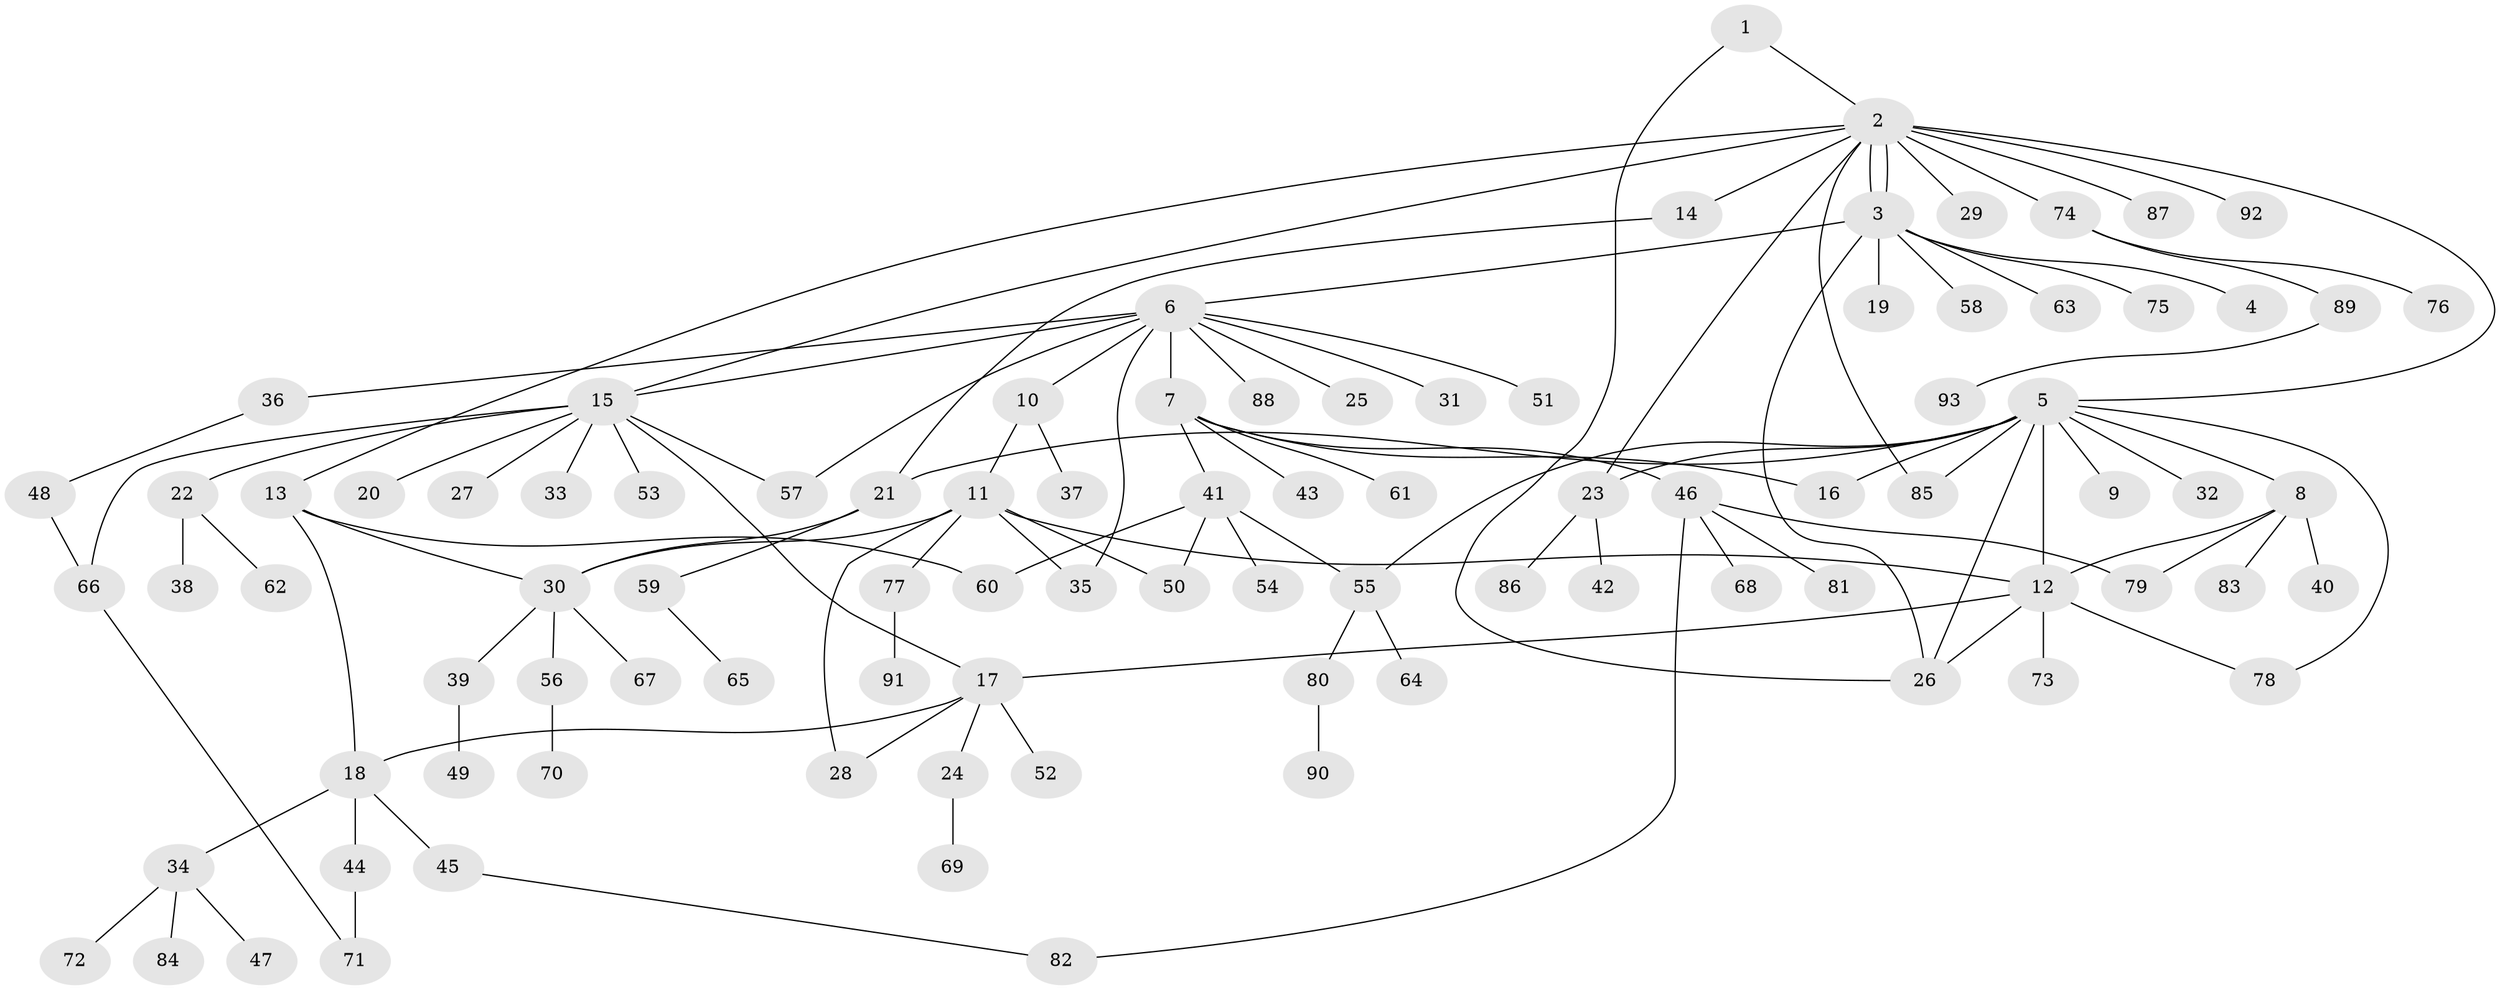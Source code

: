 // coarse degree distribution, {1: 0.7777777777777778, 6: 0.037037037037037035, 4: 0.037037037037037035, 2: 0.037037037037037035, 5: 0.037037037037037035, 12: 0.037037037037037035, 8: 0.037037037037037035}
// Generated by graph-tools (version 1.1) at 2025/51/03/04/25 21:51:13]
// undirected, 93 vertices, 118 edges
graph export_dot {
graph [start="1"]
  node [color=gray90,style=filled];
  1;
  2;
  3;
  4;
  5;
  6;
  7;
  8;
  9;
  10;
  11;
  12;
  13;
  14;
  15;
  16;
  17;
  18;
  19;
  20;
  21;
  22;
  23;
  24;
  25;
  26;
  27;
  28;
  29;
  30;
  31;
  32;
  33;
  34;
  35;
  36;
  37;
  38;
  39;
  40;
  41;
  42;
  43;
  44;
  45;
  46;
  47;
  48;
  49;
  50;
  51;
  52;
  53;
  54;
  55;
  56;
  57;
  58;
  59;
  60;
  61;
  62;
  63;
  64;
  65;
  66;
  67;
  68;
  69;
  70;
  71;
  72;
  73;
  74;
  75;
  76;
  77;
  78;
  79;
  80;
  81;
  82;
  83;
  84;
  85;
  86;
  87;
  88;
  89;
  90;
  91;
  92;
  93;
  1 -- 2;
  1 -- 26;
  2 -- 3;
  2 -- 3;
  2 -- 5;
  2 -- 13;
  2 -- 14;
  2 -- 15;
  2 -- 23;
  2 -- 29;
  2 -- 74;
  2 -- 85;
  2 -- 87;
  2 -- 92;
  3 -- 4;
  3 -- 6;
  3 -- 19;
  3 -- 26;
  3 -- 58;
  3 -- 63;
  3 -- 75;
  5 -- 8;
  5 -- 9;
  5 -- 12;
  5 -- 16;
  5 -- 21;
  5 -- 23;
  5 -- 26;
  5 -- 32;
  5 -- 55;
  5 -- 78;
  5 -- 85;
  6 -- 7;
  6 -- 10;
  6 -- 15;
  6 -- 25;
  6 -- 31;
  6 -- 35;
  6 -- 36;
  6 -- 51;
  6 -- 57;
  6 -- 88;
  7 -- 16;
  7 -- 41;
  7 -- 43;
  7 -- 46;
  7 -- 61;
  8 -- 12;
  8 -- 40;
  8 -- 79;
  8 -- 83;
  10 -- 11;
  10 -- 37;
  11 -- 12;
  11 -- 28;
  11 -- 30;
  11 -- 35;
  11 -- 50;
  11 -- 77;
  12 -- 17;
  12 -- 26;
  12 -- 73;
  12 -- 78;
  13 -- 18;
  13 -- 30;
  13 -- 60;
  14 -- 21;
  15 -- 17;
  15 -- 20;
  15 -- 22;
  15 -- 27;
  15 -- 33;
  15 -- 53;
  15 -- 57;
  15 -- 66;
  17 -- 18;
  17 -- 24;
  17 -- 28;
  17 -- 52;
  18 -- 34;
  18 -- 44;
  18 -- 45;
  21 -- 30;
  21 -- 59;
  22 -- 38;
  22 -- 62;
  23 -- 42;
  23 -- 86;
  24 -- 69;
  30 -- 39;
  30 -- 56;
  30 -- 67;
  34 -- 47;
  34 -- 72;
  34 -- 84;
  36 -- 48;
  39 -- 49;
  41 -- 50;
  41 -- 54;
  41 -- 55;
  41 -- 60;
  44 -- 71;
  45 -- 82;
  46 -- 68;
  46 -- 79;
  46 -- 81;
  46 -- 82;
  48 -- 66;
  55 -- 64;
  55 -- 80;
  56 -- 70;
  59 -- 65;
  66 -- 71;
  74 -- 76;
  74 -- 89;
  77 -- 91;
  80 -- 90;
  89 -- 93;
}
